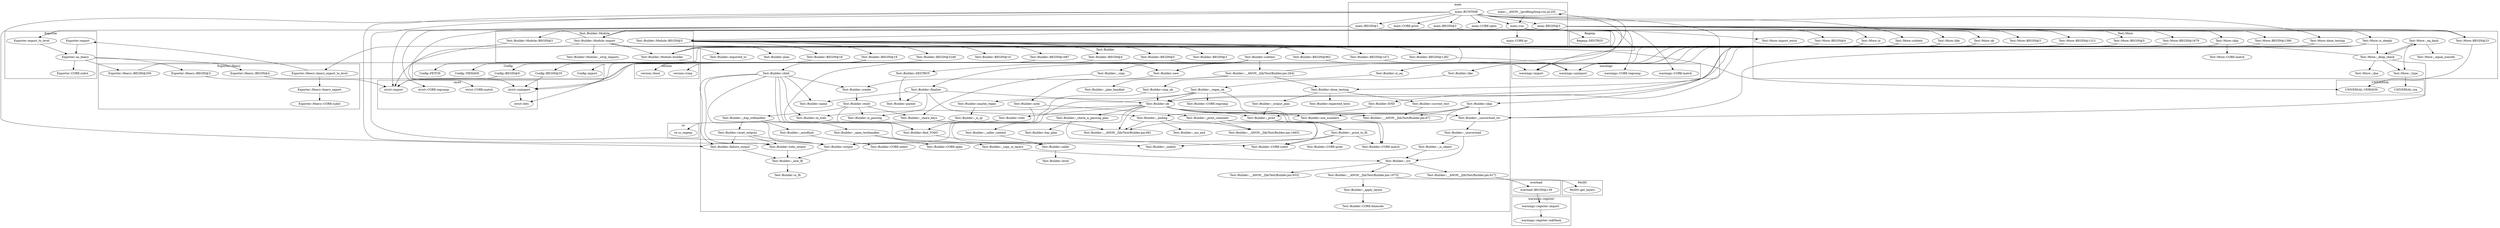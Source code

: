 digraph {
graph [overlap=false]
subgraph cluster_main {
	label="main";
	"main::RUNTIME";
	"main::CORE:print";
	"main::BEGIN@1";
	"main::CORE:qr";
	"main::CORE:open";
	"main::BEGIN@2";
	"main::__ANON__[profiling/long-run.pl:20]";
	"main::BEGIN@3";
	"main::run";
}
subgraph cluster_Exporter_Heavy {
	label="Exporter::Heavy";
	"Exporter::Heavy::BEGIN@200";
	"Exporter::Heavy::BEGIN@4";
	"Exporter::Heavy::heavy_export";
	"Exporter::Heavy::heavy_export_to_level";
	"Exporter::Heavy::BEGIN@3";
	"Exporter::Heavy::CORE:subst";
}
subgraph cluster_UNIVERSAL {
	label="UNIVERSAL";
	"UNIVERSAL::isa";
	"UNIVERSAL::VERSION";
}
subgraph cluster_overload {
	label="overload";
	"overload::BEGIN@139";
}
subgraph cluster_re {
	label="re";
	"re::is_regexp";
}
subgraph cluster_Exporter {
	label="Exporter";
	"Exporter::as_heavy";
	"Exporter::export";
	"Exporter::export_to_level";
	"Exporter::CORE:subst";
}
subgraph cluster_warnings {
	label="warnings";
	"warnings::import";
	"warnings::CORE:match";
	"warnings::CORE:regcomp";
	"warnings::unimport";
}
subgraph cluster_version {
	label="version";
	"version::(cmp";
	"version::(bool";
}
subgraph cluster_warnings_register {
	label="warnings::register";
	"warnings::register::mkMask";
	"warnings::register::import";
}
subgraph cluster_Test_More {
	label="Test::More";
	"Test::More::BEGIN@4";
	"Test::More::like";
	"Test::More::_type";
	"Test::More::_eq_hash";
	"Test::More::BEGIN@23";
	"Test::More::BEGIN@1313";
	"Test::More::_dne";
	"Test::More::done_testing";
	"Test::More::subtest";
	"Test::More::is";
	"Test::More::ok";
	"Test::More::BEGIN@3";
	"Test::More::is_deeply";
	"Test::More::import_extra";
	"Test::More::BEGIN@5";
	"Test::More::_deep_check";
	"Test::More::skip";
	"Test::More::_equal_nonrefs";
	"Test::More::CORE:match";
	"Test::More::BEGIN@1679";
	"Test::More::BEGIN@1390";
}
subgraph cluster_Test_Builder_Module {
	label="Test::Builder::Module";
	"Test::Builder::Module::import";
	"Test::Builder::Module::BEGIN@5";
	"Test::Builder::Module::BEGIN@3";
	"Test::Builder::Module::builder";
	"Test::Builder::Module::_strip_imports";
}
subgraph cluster_Config {
	label="Config";
	"Config::import";
	"Config::BEGIN@35";
	"Config::BEGIN@9";
	"Config::TIEHASH";
	"Config::FETCH";
}
subgraph cluster_PerlIO {
	label="PerlIO";
	"PerlIO::get_layers";
}
subgraph cluster_strict {
	label="strict";
	"strict::CORE:match";
	"strict::import";
	"strict::CORE:regcomp";
	"strict::bits";
	"strict::unimport";
}
subgraph cluster_Regexp {
	label="Regexp";
	"Regexp::DESTROY";
}
subgraph cluster_Test_Builder {
	label="Test::Builder";
	"Test::Builder::done_testing";
	"Test::Builder::BEGIN@3";
	"Test::Builder::reset";
	"Test::Builder::_new_fh";
	"Test::Builder::_dup_stdhandles";
	"Test::Builder::_copy_io_layers";
	"Test::Builder::CORE:select";
	"Test::Builder::_share_keys";
	"Test::Builder::_is_qr";
	"Test::Builder::_caller_context";
	"Test::Builder::_open_testhandles";
	"Test::Builder::current_test";
	"Test::Builder::cmp_ok";
	"Test::Builder::_my_exit";
	"Test::Builder::_try";
	"Test::Builder::new";
	"Test::Builder::caller";
	"Test::Builder::BEGIN@18";
	"Test::Builder::__ANON__[lib/Test/Builder.pm:917]";
	"Test::Builder::CORE:subst";
	"Test::Builder::_is_object";
	"Test::Builder::find_TODO";
	"Test::Builder::expected_tests";
	"Test::Builder::parent";
	"Test::Builder::CORE:open";
	"Test::Builder::reset_outputs";
	"Test::Builder::has_plan";
	"Test::Builder::todo";
	"Test::Builder::is_eq";
	"Test::Builder::END";
	"Test::Builder::_indent";
	"Test::Builder::BEGIN@1667";
	"Test::Builder::BEGIN@5";
	"Test::Builder::level";
	"Test::Builder::__ANON__[lib/Test/Builder.pm:933]";
	"Test::Builder::_print";
	"Test::Builder::BEGIN@4";
	"Test::Builder::create";
	"Test::Builder::_print_to_fh";
	"Test::Builder::_check_is_passing_plan";
	"Test::Builder::is_passing";
	"Test::Builder::exported_to";
	"Test::Builder::CORE:binmode";
	"Test::Builder::_unoverload";
	"Test::Builder::CORE:match";
	"Test::Builder::in_todo";
	"Test::Builder::maybe_regex";
	"Test::Builder::todo_output";
	"Test::Builder::_copy";
	"Test::Builder::plan";
	"Test::Builder::__ANON__[lib/Test/Builder.pm:67]";
	"Test::Builder::subtest";
	"Test::Builder::_unoverload_str";
	"Test::Builder::_output_plan";
	"Test::Builder::BEGIN@1282";
	"Test::Builder::_plan_handled";
	"Test::Builder::BEGIN@1471";
	"Test::Builder::BEGIN@19";
	"Test::Builder::finalize";
	"Test::Builder::child";
	"Test::Builder::like";
	"Test::Builder::note";
	"Test::Builder::__ANON__[lib/Test/Builder.pm:66]";
	"Test::Builder::CORE:regcomp";
	"Test::Builder::CORE:print";
	"Test::Builder::BEGIN@2248";
	"Test::Builder::_regex_ok";
	"Test::Builder::BEGIN@962";
	"Test::Builder::is_fh";
	"Test::Builder::DESTROY";
	"Test::Builder::_apply_layers";
	"Test::Builder::output";
	"Test::Builder::_ending";
	"Test::Builder::ok";
	"Test::Builder::skip";
	"Test::Builder::name";
	"Test::Builder::_print_comment";
	"Test::Builder::_autoflush";
	"Test::Builder::__ANON__[lib/Test/Builder.pm:1973]";
	"Test::Builder::failure_output";
	"Test::Builder::BEGIN@10";
	"Test::Builder::__ANON__[lib/Test/Builder.pm:264]";
	"Test::Builder::__ANON__[lib/Test/Builder.pm:1665]";
	"Test::Builder::use_numbers";
}
"Exporter::as_heavy" -> "Exporter::Heavy::BEGIN@4";
"Test::Builder::subtest" -> "Test::Builder::__ANON__[lib/Test/Builder.pm:264]";
"overload::BEGIN@139" -> "warnings::register::import";
"Test::Builder::_print_comment" -> "Test::Builder::__ANON__[lib/Test/Builder.pm:1665]";
"Test::Builder::_ending" -> "Test::Builder::__ANON__[lib/Test/Builder.pm:1665]";
"main::RUNTIME" -> "Test::More::done_testing";
"Test::Builder::_dup_stdhandles" -> "Test::Builder::_autoflush";
"Test::Builder::reset_outputs" -> "Test::Builder::failure_output";
"main::RUNTIME" -> "Test::Builder::failure_output";
"Test::Builder::child" -> "Test::Builder::failure_output";
"Test::Builder::note" -> "Test::Builder::_print_comment";
"Test::More::ok" -> "Test::Builder::ok";
"Test::Builder::finalize" -> "Test::Builder::ok";
"Test::Builder::cmp_ok" -> "Test::Builder::ok";
"Test::More::is_deeply" -> "Test::Builder::ok";
"Test::Builder::_regex_ok" -> "Test::Builder::ok";
"main::RUNTIME" -> "main::CORE:open";
"Test::More::_eq_hash" -> "Test::More::_equal_nonrefs";
"Test::Builder::child" -> "Test::Builder::name";
"Test::Builder::finalize" -> "Test::Builder::name";
"Test::Builder::BEGIN@19" -> "Config::BEGIN@9";
"Test::Builder::Module::import" -> "Test::Builder::Module::_strip_imports";
"Test::Builder::finalize" -> "Test::Builder::_ending";
"Test::Builder::END" -> "Test::Builder::_ending";
"main::RUNTIME" -> "Test::Builder::output";
"Test::Builder::child" -> "Test::Builder::output";
"Test::Builder::reset_outputs" -> "Test::Builder::output";
"Test::Builder::note" -> "Test::Builder::output";
"Test::Builder::_print" -> "Test::Builder::output";
"Exporter::Heavy::heavy_export" -> "Exporter::Heavy::CORE:subst";
"Test::More::_deep_check" -> "Test::More::_dne";
"Test::Builder::_new_fh" -> "Test::Builder::is_fh";
"Test::Builder::BEGIN@1667" -> "strict::unimport";
"Config::BEGIN@35" -> "strict::unimport";
"Exporter::Heavy::BEGIN@4" -> "strict::unimport";
"Test::Builder::BEGIN@2248" -> "strict::unimport";
"Exporter::as_heavy" -> "Exporter::CORE:subst";
"Test::Builder::_regex_ok" -> "Test::Builder::CORE:regcomp";
"Test::More::_deep_check" -> "Test::More::_eq_hash";
"Test::Builder::Module::BEGIN@5" -> "Test::Builder::BEGIN@1471";
"Test::Builder::Module::BEGIN@5" -> "Test::Builder::BEGIN@1282";
"Test::Builder::__ANON__[lib/Test/Builder.pm:264]" -> "Test::Builder::_plan_handled";
"Test::Builder::subtest" -> "Test::Builder::finalize";
"Test::Builder::Module::BEGIN@5" -> "Test::Builder::BEGIN@19";
"Test::Builder::subtest" -> "Test::Builder::child";
"main::RUNTIME" -> "main::run";
"main::__ANON__[profiling/long-run.pl:20]" -> "main::run";
"Test::Builder::BEGIN@19" -> "Config::import";
"Exporter::Heavy::BEGIN@200" -> "warnings::unimport";
"Test::Builder::BEGIN@962" -> "warnings::unimport";
"Test::Builder::BEGIN@1282" -> "warnings::unimport";
"Test::Builder::BEGIN@1471" -> "warnings::unimport";
"Test::More::BEGIN@1679" -> "warnings::unimport";
"Test::More::BEGIN@1390" -> "warnings::unimport";
"Test::More::BEGIN@1313" -> "warnings::unimport";
"Test::Builder::done_testing" -> "Test::Builder::_output_plan";
"Test::Builder::current_test" -> "Test::Builder::__ANON__[lib/Test/Builder.pm:67]";
"Test::Builder::skip" -> "Test::Builder::__ANON__[lib/Test/Builder.pm:67]";
"Test::Builder::ok" -> "Test::Builder::__ANON__[lib/Test/Builder.pm:67]";
"Test::Builder::_regex_ok" -> "Test::Builder::CORE:match";
"Test::Builder::_print_to_fh" -> "Test::Builder::CORE:match";
"Test::Builder::ok" -> "Test::Builder::CORE:match";
"Test::Builder::_regex_ok" -> "Test::Builder::maybe_regex";
"Exporter::as_heavy" -> "Exporter::Heavy::BEGIN@200";
"main::run" -> "Regexp::DESTROY";
"Test::Builder::_unoverload_str" -> "Test::Builder::_unoverload";
"Test::Builder::_apply_layers" -> "Test::Builder::CORE:binmode";
"main::BEGIN@1" -> "strict::CORE:match";
"Test::Builder::new" -> "Test::Builder::create";
"Test::Builder::child" -> "Test::Builder::create";
"Test::Builder::ok" -> "Test::Builder::_check_is_passing_plan";
"Test::Builder::_print" -> "Test::Builder::_print_to_fh";
"Test::Builder::_print_comment" -> "Test::Builder::_print_to_fh";
"main::BEGIN@3" -> "Test::More::BEGIN@4";
"Test::Builder::ok" -> "Test::Builder::_print";
"Test::Builder::skip" -> "Test::Builder::_print";
"Test::Builder::_output_plan" -> "Test::Builder::_print";
"Test::Builder::Module::import" -> "Exporter::export_to_level";
"Test::Builder::_try" -> "Test::Builder::__ANON__[lib/Test/Builder.pm:933]";
"Exporter::export" -> "Exporter::as_heavy";
"Exporter::export_to_level" -> "Exporter::as_heavy";
"main::run" -> "Test::More::skip";
"Test::Builder::__ANON__[lib/Test/Builder.pm:264]" -> "main::__ANON__[profiling/long-run.pl:20]";
"main::RUNTIME" -> "main::BEGIN@1";
"Test::Builder::Module::BEGIN@5" -> "Test::Builder::BEGIN@5";
"main::RUNTIME" -> "Test::Builder::END";
"Test::Builder::child" -> "Test::Builder::_indent";
"Test::Builder::_print_to_fh" -> "Test::Builder::_indent";
"Test::Builder::finalize" -> "Test::Builder::parent";
"Test::Builder::DESTROY" -> "Test::Builder::parent";
"Test::Builder::_open_testhandles" -> "Test::Builder::CORE:open";
"Test::Builder::_dup_stdhandles" -> "Test::Builder::reset_outputs";
"Test::Builder::ok" -> "Test::Builder::todo";
"main::run" -> "Test::More::ok";
"main::RUNTIME" -> "main::BEGIN@3";
"Test::Builder::done_testing" -> "Test::Builder::expected_tests";
"main::RUNTIME" -> "Test::More::subtest";
"Test::Builder::todo" -> "Test::Builder::find_TODO";
"Test::Builder::child" -> "Test::Builder::find_TODO";
"Test::Builder::subtest" -> "Test::Builder::find_TODO";
"Test::Builder::in_todo" -> "Test::Builder::find_TODO";
"Test::More::BEGIN@23" -> "Test::Builder::Module::import";
"main::BEGIN@3" -> "Test::Builder::Module::import";
"Test::Builder::_unoverload" -> "Test::Builder::_is_object";
"main::BEGIN@3" -> "Test::More::BEGIN@23";
"Test::Builder::Module::BEGIN@5" -> "Test::Builder::BEGIN@18";
"main::run" -> "Test::More::like";
"Test::More::skip" -> "Test::More::CORE:match";
"Test::Builder::_dup_stdhandles" -> "Test::Builder::_open_testhandles";
"Test::More::BEGIN@23" -> "Test::Builder::Module::BEGIN@5";
"Test::Builder::reset" -> "Test::Builder::_dup_stdhandles";
"Test::Builder::__ANON__[lib/Test/Builder.pm:1973]" -> "PerlIO::get_layers";
"Test::Builder::BEGIN@18" -> "Config::FETCH";
"Test::Builder::_autoflush" -> "Test::Builder::CORE:select";
"Test::Builder::create" -> "Test::Builder::reset";
"main::run" -> "Test::More::is_deeply";
"Test::Builder::Module::BEGIN@5" -> "Test::Builder::BEGIN@3";
"Test::Builder::failure_output" -> "Test::Builder::_new_fh";
"Test::Builder::output" -> "Test::Builder::_new_fh";
"Test::Builder::todo_output" -> "Test::Builder::_new_fh";
"Test::Builder::BEGIN@19" -> "version::(cmp";
"Exporter::Heavy::heavy_export_to_level" -> "Exporter::export";
"Test::Builder::Module::BEGIN@5" -> "Test::Builder::BEGIN@10";
"Test::Builder::ok" -> "Test::Builder::use_numbers";
"Test::Builder::skip" -> "Test::Builder::use_numbers";
"Test::Builder::_try" -> "Test::Builder::__ANON__[lib/Test/Builder.pm:1973]";
"Exporter::as_heavy" -> "Exporter::Heavy::BEGIN@3";
"Test::More::skip" -> "Test::Builder::skip";
"main::BEGIN@3" -> "Test::More::BEGIN@1390";
"Test::Builder::BEGIN@19" -> "Config::BEGIN@35";
"Test::Builder::BEGIN@5" -> "warnings::import";
"Test::More::BEGIN@5" -> "warnings::import";
"main::BEGIN@2" -> "warnings::import";
"main::run" -> "main::CORE:qr";
"main::run" -> "Test::More::is";
"Exporter::Heavy::BEGIN@3" -> "strict::import";
"Test::More::BEGIN@4" -> "strict::import";
"Config::BEGIN@9" -> "strict::import";
"Test::Builder::BEGIN@4" -> "strict::import";
"main::BEGIN@1" -> "strict::import";
"Test::Builder::Module::BEGIN@3" -> "strict::import";
"Test::Builder::__ANON__[lib/Test/Builder.pm:1973]" -> "Test::Builder::_apply_layers";
"Test::Builder::Module::import" -> "Exporter::Heavy::heavy_export_to_level";
"Exporter::Heavy::heavy_export_to_level" -> "Exporter::Heavy::heavy_export";
"Test::Builder::like" -> "Test::Builder::_regex_ok";
"Test::Builder::Module::BEGIN@5" -> "Test::Builder::BEGIN@962";
"Test::Builder::subtest" -> "Test::Builder::DESTROY";
"Test::Builder::BEGIN@19" -> "version::(bool";
"Test::Builder::__ANON__[lib/Test/Builder.pm:264]" -> "Test::Builder::note";
"Test::Builder::_is_qr" -> "re::is_regexp";
"Test::Builder::_ending" -> "Test::Builder::__ANON__[lib/Test/Builder.pm:66]";
"Test::Builder::reset" -> "Test::Builder::__ANON__[lib/Test/Builder.pm:66]";
"Test::Builder::_share_keys" -> "Test::Builder::__ANON__[lib/Test/Builder.pm:66]";
"Test::Builder::ok" -> "Test::Builder::__ANON__[lib/Test/Builder.pm:66]";
"Test::Builder::skip" -> "Test::Builder::__ANON__[lib/Test/Builder.pm:66]";
"main::BEGIN@3" -> "Test::More::BEGIN@1313";
"Test::Builder::Module::BEGIN@5" -> "Test::Builder::BEGIN@2248";
"Test::Builder::_print_to_fh" -> "Test::Builder::CORE:print";
"Test::More::like" -> "Test::Builder::like";
"main::BEGIN@2" -> "warnings::CORE:match";
"main::BEGIN@1" -> "strict::CORE:regcomp";
"main::BEGIN@3" -> "Test::More::BEGIN@5";
"Test::More::_type" -> "UNIVERSAL::isa";
"Test::Builder::Module::import" -> "Test::Builder::plan";
"Test::More::subtest" -> "Test::Builder::subtest";
"Test::More::is_deeply" -> "Test::Builder::_unoverload_str";
"Test::Builder::skip" -> "Test::Builder::_unoverload_str";
"Test::Builder::ok" -> "Test::Builder::_unoverload_str";
"Test::More::_deep_check" -> "Test::Builder::_unoverload_str";
"Test::Builder::ok" -> "Test::Builder::in_todo";
"Test::Builder::child" -> "Test::Builder::in_todo";
"main::BEGIN@3" -> "Test::More::BEGIN@3";
"main::RUNTIME" -> "Test::Builder::todo_output";
"Test::Builder::child" -> "Test::Builder::todo_output";
"Test::Builder::reset_outputs" -> "Test::Builder::todo_output";
"Test::Builder::subtest" -> "Test::Builder::_copy";
"Test::Builder::Module::import" -> "Test::More::import_extra";
"Test::Builder::Module::import" -> "Test::Builder::exported_to";
"Test::More::BEGIN@23" -> "UNIVERSAL::VERSION";
"Test::Builder::Module::BEGIN@5" -> "UNIVERSAL::VERSION";
"Test::Builder::Module::BEGIN@5" -> "Test::Builder::BEGIN@4";
"Test::Builder::finalize" -> "Test::Builder::is_passing";
"Test::Builder::reset" -> "Test::Builder::is_passing";
"Test::More::_eq_hash" -> "Test::More::_type";
"Test::More::_deep_check" -> "Test::More::_type";
"Test::Builder::caller" -> "Test::Builder::level";
"Test::More::skip" -> "Test::Builder::Module::builder";
"Test::More::subtest" -> "Test::Builder::Module::builder";
"Test::More::done_testing" -> "Test::Builder::Module::builder";
"Test::More::is" -> "Test::Builder::Module::builder";
"Test::More::ok" -> "Test::Builder::Module::builder";
"Test::More::like" -> "Test::Builder::Module::builder";
"Test::More::is_deeply" -> "Test::Builder::Module::builder";
"Test::Builder::Module::import" -> "Test::Builder::Module::builder";
"Test::More::_deep_check" -> "Test::Builder::Module::builder";
"main::RUNTIME" -> "main::BEGIN@2";
"Test::Builder::BEGIN@19" -> "Config::TIEHASH";
"Test::More::is" -> "Test::Builder::is_eq";
"Test::Builder::Module::BEGIN@5" -> "Test::Builder::BEGIN@1667";
"Test::Builder::_check_is_passing_plan" -> "Test::Builder::has_plan";
"main::BEGIN@1" -> "strict::bits";
"strict::unimport" -> "strict::bits";
"Test::Builder::ok" -> "Test::Builder::CORE:subst";
"Test::Builder::_print_to_fh" -> "Test::Builder::CORE:subst";
"Test::Builder::_print_comment" -> "Test::Builder::CORE:subst";
"Test::Builder::_try" -> "Test::Builder::__ANON__[lib/Test/Builder.pm:917]";
"main::BEGIN@3" -> "Test::More::BEGIN@1679";
"Test::Builder::_ending" -> "Test::Builder::_my_exit";
"Test::Builder::_unoverload" -> "Test::Builder::_try";
"Test::Builder::_copy_io_layers" -> "Test::Builder::_try";
"Test::Builder::_is_object" -> "Test::Builder::_try";
"main::RUNTIME" -> "Test::Builder::new";
"Test::Builder::Module::BEGIN@5" -> "Test::Builder::new";
"Test::Builder::Module::builder" -> "Test::Builder::new";
"Test::Builder::cmp_ok" -> "Test::Builder::caller";
"Test::Builder::find_TODO" -> "Test::Builder::caller";
"Test::Builder::_caller_context" -> "Test::Builder::caller";
"Test::Builder::_regex_ok" -> "Test::Builder::_caller_context";
"Test::Builder::maybe_regex" -> "Test::Builder::_is_qr";
"Test::Builder::done_testing" -> "Test::Builder::current_test";
"Test::Builder::is_eq" -> "Test::Builder::cmp_ok";
"main::BEGIN@2" -> "warnings::CORE:regcomp";
"Test::Builder::__ANON__[lib/Test/Builder.pm:917]" -> "overload::BEGIN@139";
"main::RUNTIME" -> "main::CORE:print";
"Test::More::BEGIN@23" -> "Test::Builder::Module::BEGIN@3";
"Test::Builder::_copy" -> "Test::Builder::_share_keys";
"Test::Builder::reset" -> "Test::Builder::_share_keys";
"Test::Builder::_open_testhandles" -> "Test::Builder::_copy_io_layers";
"Test::More::is_deeply" -> "Test::More::_deep_check";
"Test::More::_eq_hash" -> "Test::More::_deep_check";
"Test::Builder::__ANON__[lib/Test/Builder.pm:264]" -> "Test::Builder::done_testing";
"Test::More::done_testing" -> "Test::Builder::done_testing";
"warnings::register::import" -> "warnings::register::mkMask";
}
